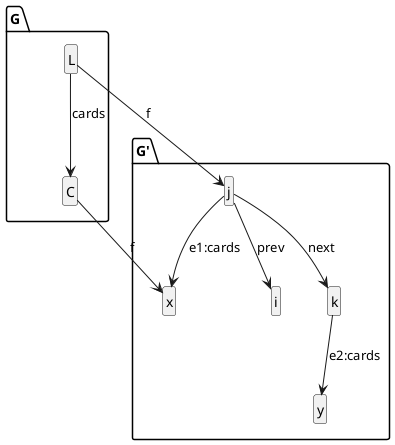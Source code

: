 @startuml
skinparam shadowing false
hide members
hide circle
class "G.L"
class "G.C"
"G.L"-->"G.C" : "cards"
class "G'.i"
class "G'.j"
class "G'.k"
class "G'.x"
class "G'.y"
"G'.j"-->"G'.i" : "prev"
"G'.j"-->"G'.k" : "next"
"G'.j"-->"G'.x" : "e1:cards"
"G'.k"-->"G'.y" : "e2:cards"

"G.L" --> "G'.j" : "f"
"G.C" --> "G'.x" : "f"
@enduml
